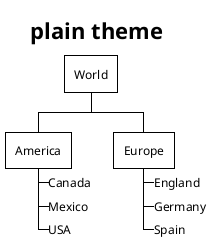 ' Do not edit
' Theme Gallery
' autogenerated by script
'
@startwbs
!theme plain
title plain theme
* World
** America 
***_ Canada 
***_ Mexico
***_ USA
** Europe
***_  England
***_  Germany
***_  Spain
@endwbs
